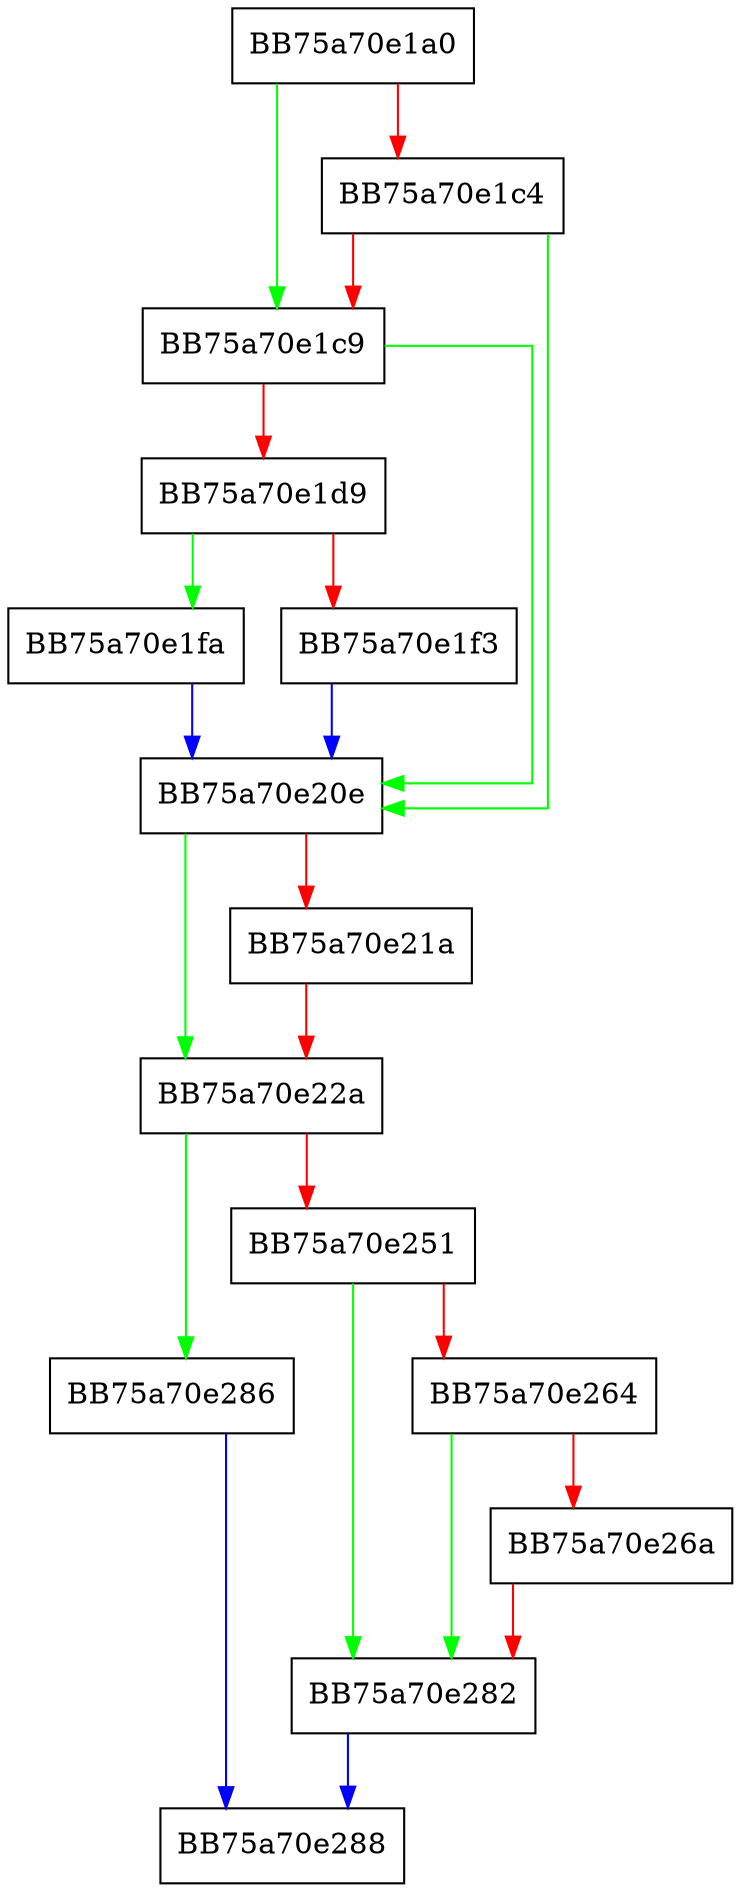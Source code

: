 digraph Start {
  node [shape="box"];
  graph [splines=ortho];
  BB75a70e1a0 -> BB75a70e1c9 [color="green"];
  BB75a70e1a0 -> BB75a70e1c4 [color="red"];
  BB75a70e1c4 -> BB75a70e20e [color="green"];
  BB75a70e1c4 -> BB75a70e1c9 [color="red"];
  BB75a70e1c9 -> BB75a70e20e [color="green"];
  BB75a70e1c9 -> BB75a70e1d9 [color="red"];
  BB75a70e1d9 -> BB75a70e1fa [color="green"];
  BB75a70e1d9 -> BB75a70e1f3 [color="red"];
  BB75a70e1f3 -> BB75a70e20e [color="blue"];
  BB75a70e1fa -> BB75a70e20e [color="blue"];
  BB75a70e20e -> BB75a70e22a [color="green"];
  BB75a70e20e -> BB75a70e21a [color="red"];
  BB75a70e21a -> BB75a70e22a [color="red"];
  BB75a70e22a -> BB75a70e286 [color="green"];
  BB75a70e22a -> BB75a70e251 [color="red"];
  BB75a70e251 -> BB75a70e282 [color="green"];
  BB75a70e251 -> BB75a70e264 [color="red"];
  BB75a70e264 -> BB75a70e282 [color="green"];
  BB75a70e264 -> BB75a70e26a [color="red"];
  BB75a70e26a -> BB75a70e282 [color="red"];
  BB75a70e282 -> BB75a70e288 [color="blue"];
  BB75a70e286 -> BB75a70e288 [color="blue"];
}
